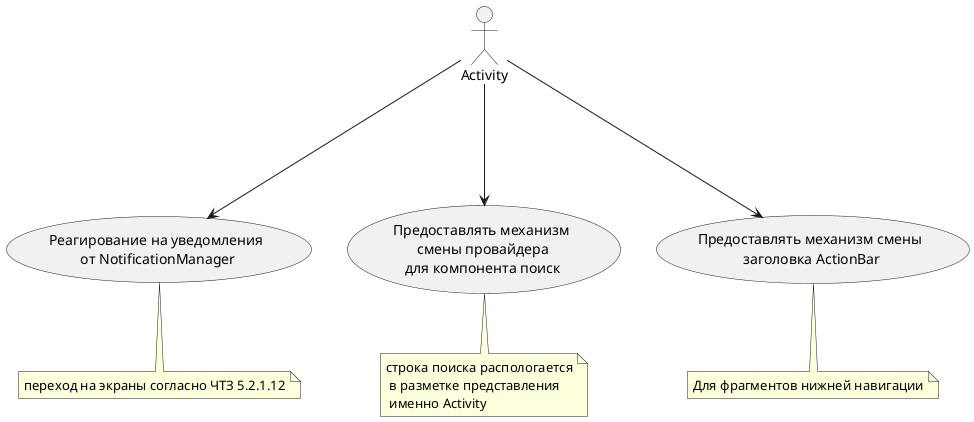 @startuml
:Activity: as Activity

(Реагирование на уведомления\n от NotificationManager) as (use1)
(Предоставлять механизм\n смены провайдера\n для компонента поиск) as use2
(Предоставлять механизм смены\n заголовка ActionBar) as use3

note bottom of use1 : переход на экраны согласно ЧТЗ 5.2.1.12
note bottom of use2 : cтрока поиска распологается\n в разметке представления\n именно Activity
note bottom of use3 : Для фрагментов нижней навигации

Activity ---> use1
Activity ---> use2
Activity ---> use3
@enduml